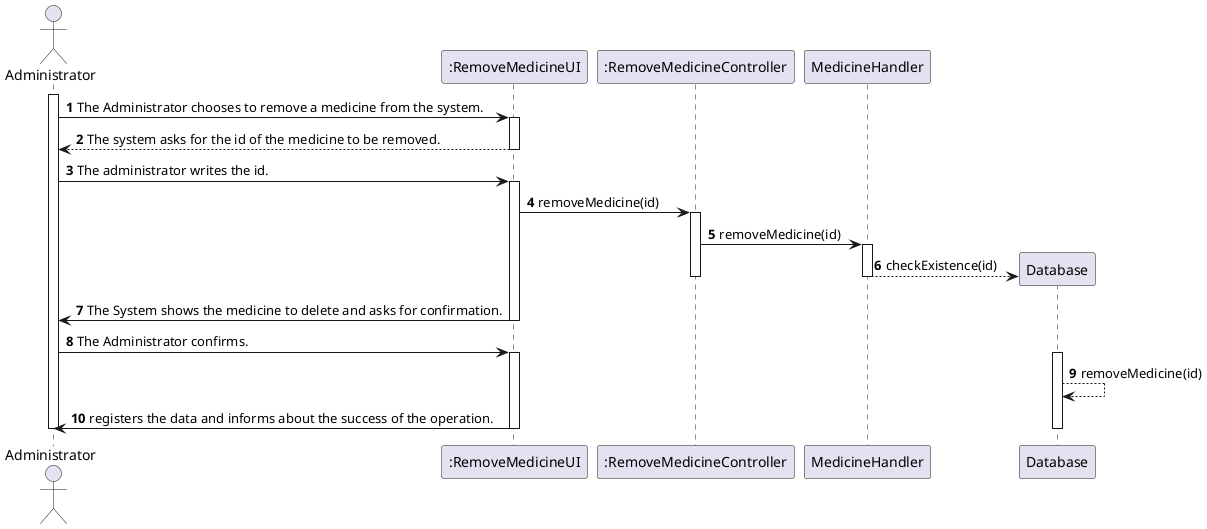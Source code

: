 @startuml
autonumber
'hide footbox
actor "Administrator" as ADM

participant ":RemoveMedicineUI" as UI
participant ":RemoveMedicineController" as CTRL
participant "MedicineHandler" as PHARM
participant "Database" as DAT


activate ADM
ADM -> UI : The Administrator chooses to remove a medicine from the system.
activate UI

UI --> ADM : The system asks for the id of the medicine to be removed.

deactivate UI

ADM -> UI : The administrator writes the id.
activate UI

UI -> CTRL : removeMedicine(id)
activate CTRL

CTRL -> PHARM :removeMedicine(id)
activate PHARM

PHARM --> DAT ** : checkExistence(id)
deactivate PHARM

deactivate CTRL

UI -> ADM : The System shows the medicine to delete and asks for confirmation.
deactivate UI


ADM -> UI : The Administrator confirms.
activate UI

activate DAT
DAT --> DAT : removeMedicine(id)


UI -> ADM : registers the data and informs about the success of the operation.

deactivate DAT
deactivate UI
deactivate ADM